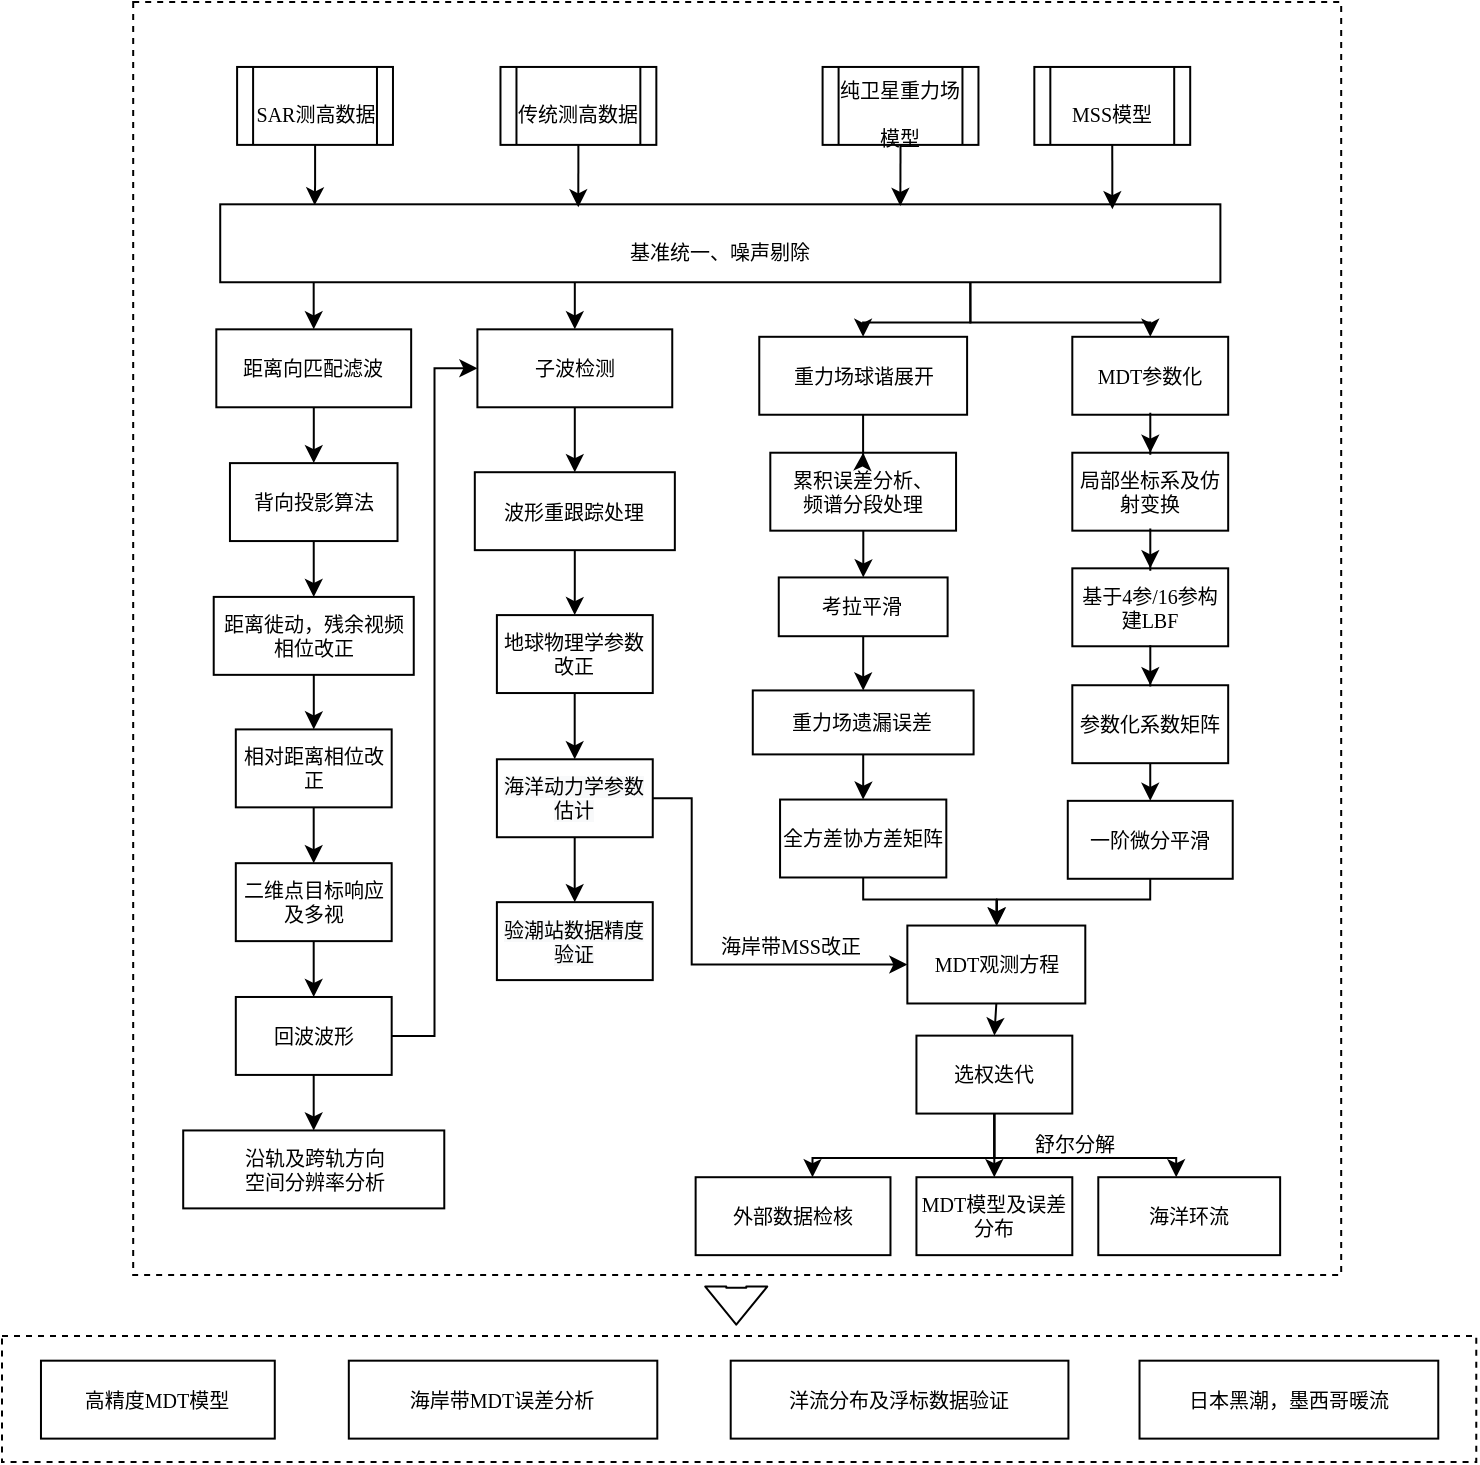 <mxfile version="16.1.0" type="github">
  <diagram id="_5CkWuqMf3LJzgiGWqKs" name="Page-1">
    <mxGraphModel dx="2005" dy="803" grid="1" gridSize="10" guides="1" tooltips="1" connect="1" arrows="1" fold="1" page="1" pageScale="1" pageWidth="827" pageHeight="1169" math="0" shadow="0">
      <root>
        <mxCell id="0" />
        <mxCell id="1" parent="0" />
        <mxCell id="dCS0TbrhHVcIOkjx6F02-5" value="" style="group" vertex="1" connectable="0" parent="1">
          <mxGeometry x="-790" y="110" width="737.14" height="730" as="geometry" />
        </mxCell>
        <mxCell id="iVCnxfZ18hnIdxM7pODV-31" value="" style="rounded=0;whiteSpace=wrap;html=1;fontFamily=Noto Serif Simplified Chinese;fontSize=20;dashed=1;fontSource=https%3A%2F%2Ffonts.googleapis.com%2Fcss%3Ffamily%3DNoto%2BSerif%2BSimplified%2BChinese;fontStyle=0" parent="dCS0TbrhHVcIOkjx6F02-5" vertex="1">
          <mxGeometry x="65.596" width="604.0" height="636.477" as="geometry" />
        </mxCell>
        <mxCell id="ptCExBpaNztX0r3IuxcA-11" style="edgeStyle=orthogonalEdgeStyle;rounded=0;orthogonalLoop=1;jettySize=auto;html=1;entryX=0.117;entryY=0.013;entryDx=0;entryDy=0;entryPerimeter=0;fontFamily=Noto Serif Simplified Chinese;fontSource=https%3A%2F%2Ffonts.googleapis.com%2Fcss%3Ffamily%3DNoto%2BSerif%2BSimplified%2BChinese;fontStyle=0" parent="dCS0TbrhHVcIOkjx6F02-5" source="XMBS7pqL-egp5hLZ02eN-30" edge="1">
          <mxGeometry relative="1" as="geometry">
            <mxPoint x="156.332" y="101.661" as="targetPoint" />
          </mxGeometry>
        </mxCell>
        <mxCell id="XMBS7pqL-egp5hLZ02eN-30" value="&lt;font style=&quot;font-size: 10px&quot;&gt;SAR测高数据&lt;/font&gt;" style="shape=process;whiteSpace=wrap;html=1;backgroundOutline=1;fontFamily=Noto Serif Simplified Chinese;fontStyle=0;fontSize=20;flipH=1;fontSource=https%3A%2F%2Ffonts.googleapis.com%2Fcss%3Ffamily%3DNoto%2BSerif%2BSimplified%2BChinese;" parent="dCS0TbrhHVcIOkjx6F02-5" vertex="1">
          <mxGeometry x="117.553" y="32.473" width="77.936" height="38.968" as="geometry" />
        </mxCell>
        <mxCell id="XMBS7pqL-egp5hLZ02eN-34" value="&lt;span style=&quot;white-space: normal&quot;&gt;&lt;font style=&quot;font-size: 10px&quot;&gt;基准统一、噪声剔除&lt;/font&gt;&lt;/span&gt;" style="rounded=0;whiteSpace=wrap;html=1;fontFamily=Noto Serif Simplified Chinese;fontStyle=0;fontSize=20;fontSource=https%3A%2F%2Ffonts.googleapis.com%2Fcss%3Ffamily%3DNoto%2BSerif%2BSimplified%2BChinese;" parent="dCS0TbrhHVcIOkjx6F02-5" vertex="1">
          <mxGeometry x="109.11" y="101.154" width="500.086" height="38.968" as="geometry" />
        </mxCell>
        <mxCell id="XMBS7pqL-egp5hLZ02eN-35" value="重力场球谐展开" style="rounded=0;whiteSpace=wrap;html=1;fontFamily=Noto Serif Simplified Chinese;fontStyle=0;fontSize=10;fontSource=https%3A%2F%2Ffonts.googleapis.com%2Fcss%3Ffamily%3DNoto%2BSerif%2BSimplified%2BChinese;" parent="dCS0TbrhHVcIOkjx6F02-5" vertex="1">
          <mxGeometry x="378.637" y="167.4" width="103.914" height="38.968" as="geometry" />
        </mxCell>
        <mxCell id="iVCnxfZ18hnIdxM7pODV-15" style="edgeStyle=orthogonalEdgeStyle;rounded=0;orthogonalLoop=1;jettySize=auto;html=1;exitX=0.75;exitY=1;exitDx=0;exitDy=0;fontFamily=Noto Serif Simplified Chinese;fontSource=https%3A%2F%2Ffonts.googleapis.com%2Fcss%3Ffamily%3DNoto%2BSerif%2BSimplified%2BChinese;fontStyle=0" parent="dCS0TbrhHVcIOkjx6F02-5" source="XMBS7pqL-egp5hLZ02eN-34" target="XMBS7pqL-egp5hLZ02eN-35" edge="1">
          <mxGeometry relative="1" as="geometry" />
        </mxCell>
        <mxCell id="XMBS7pqL-egp5hLZ02eN-41" value="&lt;span style=&quot;white-space: normal; font-size: 10px;&quot;&gt;累积误差分析、&lt;br style=&quot;font-size: 10px;&quot;&gt;频谱分段处理&lt;br style=&quot;font-size: 10px;&quot;&gt;&lt;/span&gt;" style="rounded=0;whiteSpace=wrap;html=1;fontFamily=Noto Serif Simplified Chinese;fontStyle=0;fontSize=10;fontSource=https%3A%2F%2Ffonts.googleapis.com%2Fcss%3Ffamily%3DNoto%2BSerif%2BSimplified%2BChinese;" parent="dCS0TbrhHVcIOkjx6F02-5" vertex="1">
          <mxGeometry x="384.157" y="225.365" width="92.873" height="38.968" as="geometry" />
        </mxCell>
        <mxCell id="XMBS7pqL-egp5hLZ02eN-38" value="" style="edgeStyle=orthogonalEdgeStyle;rounded=0;orthogonalLoop=1;jettySize=auto;html=1;entryX=0.5;entryY=0;entryDx=0;entryDy=0;fontFamily=Noto Serif Simplified Chinese;fontStyle=0;fontSize=20;fontSource=https%3A%2F%2Ffonts.googleapis.com%2Fcss%3Ffamily%3DNoto%2BSerif%2BSimplified%2BChinese;" parent="dCS0TbrhHVcIOkjx6F02-5" source="XMBS7pqL-egp5hLZ02eN-35" target="XMBS7pqL-egp5hLZ02eN-41" edge="1">
          <mxGeometry relative="1" as="geometry">
            <mxPoint x="456.572" y="229.749" as="targetPoint" />
          </mxGeometry>
        </mxCell>
        <mxCell id="XMBS7pqL-egp5hLZ02eN-43" value="MDT模型及误差分布" style="rounded=0;whiteSpace=wrap;html=1;fontFamily=Noto Serif Simplified Chinese;fontStyle=0;fontSize=10;fontSource=https%3A%2F%2Ffonts.googleapis.com%2Fcss%3Ffamily%3DNoto%2BSerif%2BSimplified%2BChinese;" parent="dCS0TbrhHVcIOkjx6F02-5" vertex="1">
          <mxGeometry x="457.222" y="587.605" width="77.936" height="38.968" as="geometry" />
        </mxCell>
        <mxCell id="XMBS7pqL-egp5hLZ02eN-47" value="海洋环流" style="rounded=0;whiteSpace=wrap;html=1;fontFamily=Noto Serif Simplified Chinese;fontStyle=0;fontSize=10;fontSource=https%3A%2F%2Ffonts.googleapis.com%2Fcss%3Ffamily%3DNoto%2BSerif%2BSimplified%2BChinese;" parent="dCS0TbrhHVcIOkjx6F02-5" vertex="1">
          <mxGeometry x="548.146" y="587.605" width="90.925" height="38.968" as="geometry" />
        </mxCell>
        <mxCell id="XMBS7pqL-egp5hLZ02eN-45" value="&lt;span style=&quot;white-space: normal; font-size: 10px;&quot;&gt;外部数据检核&lt;/span&gt;" style="rounded=0;whiteSpace=wrap;html=1;fontFamily=Noto Serif Simplified Chinese;fontStyle=0;fontSize=10;fontSource=https%3A%2F%2Ffonts.googleapis.com%2Fcss%3Ffamily%3DNoto%2BSerif%2BSimplified%2BChinese;" parent="dCS0TbrhHVcIOkjx6F02-5" vertex="1">
          <mxGeometry x="346.813" y="587.605" width="97.419" height="38.968" as="geometry" />
        </mxCell>
        <mxCell id="j7Tv1Ie19FKrfCCoHS4v-1" value="&lt;span style=&quot;font-size: 10px;&quot;&gt;考拉平滑&lt;br style=&quot;font-size: 10px;&quot;&gt;&lt;/span&gt;" style="rounded=0;whiteSpace=wrap;html=1;fontFamily=Noto Serif Simplified Chinese;fontSize=10;fontSource=https%3A%2F%2Ffonts.googleapis.com%2Fcss%3Ffamily%3DNoto%2BSerif%2BSimplified%2BChinese;fontStyle=0" parent="dCS0TbrhHVcIOkjx6F02-5" vertex="1">
          <mxGeometry x="388.379" y="287.714" width="84.43" height="29.388" as="geometry" />
        </mxCell>
        <mxCell id="XMBS7pqL-egp5hLZ02eN-59" value="" style="edgeStyle=orthogonalEdgeStyle;rounded=0;orthogonalLoop=1;jettySize=auto;html=1;fontFamily=Noto Serif Simplified Chinese;fontStyle=0;fontSize=20;entryX=0.5;entryY=0;entryDx=0;entryDy=0;fontSource=https%3A%2F%2Ffonts.googleapis.com%2Fcss%3Ffamily%3DNoto%2BSerif%2BSimplified%2BChinese;" parent="dCS0TbrhHVcIOkjx6F02-5" source="XMBS7pqL-egp5hLZ02eN-41" target="j7Tv1Ie19FKrfCCoHS4v-1" edge="1">
          <mxGeometry relative="1" as="geometry" />
        </mxCell>
        <mxCell id="dWvvoxThUH6RWhC0IFGI-3" value="重力场遗漏误差" style="whiteSpace=wrap;html=1;rounded=0;fontFamily=Noto Serif Simplified Chinese;fontSize=10;fontStyle=0;fontSource=https%3A%2F%2Ffonts.googleapis.com%2Fcss%3Ffamily%3DNoto%2BSerif%2BSimplified%2BChinese;" parent="dCS0TbrhHVcIOkjx6F02-5" vertex="1">
          <mxGeometry x="375.389" y="344.217" width="110.409" height="31.986" as="geometry" />
        </mxCell>
        <mxCell id="dWvvoxThUH6RWhC0IFGI-4" value="" style="edgeStyle=orthogonalEdgeStyle;rounded=0;orthogonalLoop=1;jettySize=auto;html=1;fontFamily=Noto Serif Simplified Chinese;fontSize=20;fontSource=https%3A%2F%2Ffonts.googleapis.com%2Fcss%3Ffamily%3DNoto%2BSerif%2BSimplified%2BChinese;fontStyle=0" parent="dCS0TbrhHVcIOkjx6F02-5" source="j7Tv1Ie19FKrfCCoHS4v-1" target="dWvvoxThUH6RWhC0IFGI-3" edge="1">
          <mxGeometry relative="1" as="geometry" />
        </mxCell>
        <mxCell id="dWvvoxThUH6RWhC0IFGI-5" value="MDT参数化" style="rounded=0;whiteSpace=wrap;html=1;fontFamily=Noto Serif Simplified Chinese;fontStyle=0;fontSize=10;fontSource=https%3A%2F%2Ffonts.googleapis.com%2Fcss%3Ffamily%3DNoto%2BSerif%2BSimplified%2BChinese;" parent="dCS0TbrhHVcIOkjx6F02-5" vertex="1">
          <mxGeometry x="535.157" y="167.4" width="77.936" height="38.968" as="geometry" />
        </mxCell>
        <mxCell id="iVCnxfZ18hnIdxM7pODV-16" style="edgeStyle=orthogonalEdgeStyle;rounded=0;orthogonalLoop=1;jettySize=auto;html=1;exitX=0.75;exitY=1;exitDx=0;exitDy=0;fontFamily=Noto Serif Simplified Chinese;fontSource=https%3A%2F%2Ffonts.googleapis.com%2Fcss%3Ffamily%3DNoto%2BSerif%2BSimplified%2BChinese;fontStyle=0" parent="dCS0TbrhHVcIOkjx6F02-5" source="XMBS7pqL-egp5hLZ02eN-34" target="dWvvoxThUH6RWhC0IFGI-5" edge="1">
          <mxGeometry relative="1" as="geometry" />
        </mxCell>
        <mxCell id="dWvvoxThUH6RWhC0IFGI-7" value="局部坐标系及仿射变换" style="rounded=0;whiteSpace=wrap;html=1;fontFamily=Noto Serif Simplified Chinese;fontSize=10;fontStyle=0;fontSource=https%3A%2F%2Ffonts.googleapis.com%2Fcss%3Ffamily%3DNoto%2BSerif%2BSimplified%2BChinese;" parent="dCS0TbrhHVcIOkjx6F02-5" vertex="1">
          <mxGeometry x="535.157" y="225.365" width="77.936" height="38.968" as="geometry" />
        </mxCell>
        <mxCell id="dWvvoxThUH6RWhC0IFGI-8" value="" style="edgeStyle=orthogonalEdgeStyle;rounded=0;orthogonalLoop=1;jettySize=auto;html=1;fontFamily=Noto Serif Simplified Chinese;fontSize=20;fontSource=https%3A%2F%2Ffonts.googleapis.com%2Fcss%3Ffamily%3DNoto%2BSerif%2BSimplified%2BChinese;fontStyle=0" parent="dCS0TbrhHVcIOkjx6F02-5" source="dWvvoxThUH6RWhC0IFGI-5" target="dWvvoxThUH6RWhC0IFGI-7" edge="1">
          <mxGeometry relative="1" as="geometry" />
        </mxCell>
        <mxCell id="dWvvoxThUH6RWhC0IFGI-9" value="基于4参/16参构建LBF" style="whiteSpace=wrap;html=1;rounded=0;fontFamily=Noto Serif Simplified Chinese;fontStyle=0;fontSize=10;fontSource=https%3A%2F%2Ffonts.googleapis.com%2Fcss%3Ffamily%3DNoto%2BSerif%2BSimplified%2BChinese;" parent="dCS0TbrhHVcIOkjx6F02-5" vertex="1">
          <mxGeometry x="535.157" y="283.167" width="77.936" height="38.968" as="geometry" />
        </mxCell>
        <mxCell id="dWvvoxThUH6RWhC0IFGI-10" value="" style="edgeStyle=orthogonalEdgeStyle;rounded=0;orthogonalLoop=1;jettySize=auto;html=1;fontFamily=Noto Serif Simplified Chinese;fontSize=20;fontSource=https%3A%2F%2Ffonts.googleapis.com%2Fcss%3Ffamily%3DNoto%2BSerif%2BSimplified%2BChinese;fontStyle=0" parent="dCS0TbrhHVcIOkjx6F02-5" source="dWvvoxThUH6RWhC0IFGI-7" target="dWvvoxThUH6RWhC0IFGI-9" edge="1">
          <mxGeometry relative="1" as="geometry" />
        </mxCell>
        <mxCell id="dWvvoxThUH6RWhC0IFGI-12" value="参数化系数矩阵" style="whiteSpace=wrap;html=1;rounded=0;fontStyle=0;fontFamily=Noto Serif Simplified Chinese;fontSize=10;fontSource=https%3A%2F%2Ffonts.googleapis.com%2Fcss%3Ffamily%3DNoto%2BSerif%2BSimplified%2BChinese;" parent="dCS0TbrhHVcIOkjx6F02-5" vertex="1">
          <mxGeometry x="535.157" y="341.619" width="77.936" height="38.968" as="geometry" />
        </mxCell>
        <mxCell id="dWvvoxThUH6RWhC0IFGI-13" value="" style="edgeStyle=orthogonalEdgeStyle;rounded=0;orthogonalLoop=1;jettySize=auto;html=1;fontFamily=Noto Serif Simplified Chinese;fontSize=20;fontSource=https%3A%2F%2Ffonts.googleapis.com%2Fcss%3Ffamily%3DNoto%2BSerif%2BSimplified%2BChinese;fontStyle=0" parent="dCS0TbrhHVcIOkjx6F02-5" source="dWvvoxThUH6RWhC0IFGI-9" target="dWvvoxThUH6RWhC0IFGI-12" edge="1">
          <mxGeometry relative="1" as="geometry" />
        </mxCell>
        <mxCell id="dWvvoxThUH6RWhC0IFGI-22" value="" style="edgeStyle=orthogonalEdgeStyle;rounded=0;orthogonalLoop=1;jettySize=auto;html=1;fontFamily=Noto Serif Simplified Chinese;fontSize=20;fontSource=https%3A%2F%2Ffonts.googleapis.com%2Fcss%3Ffamily%3DNoto%2BSerif%2BSimplified%2BChinese;fontStyle=0" parent="dCS0TbrhHVcIOkjx6F02-5" source="dWvvoxThUH6RWhC0IFGI-20" target="XMBS7pqL-egp5hLZ02eN-43" edge="1">
          <mxGeometry relative="1" as="geometry" />
        </mxCell>
        <mxCell id="Cj0m6q7bYbMxQTCFhR2f-2" style="edgeStyle=orthogonalEdgeStyle;rounded=0;orthogonalLoop=1;jettySize=auto;html=1;fontFamily=Noto Serif Simplified Chinese;fontSize=20;fontSource=https%3A%2F%2Ffonts.googleapis.com%2Fcss%3Ffamily%3DNoto%2BSerif%2BSimplified%2BChinese;fontStyle=0" parent="dCS0TbrhHVcIOkjx6F02-5" source="dWvvoxThUH6RWhC0IFGI-20" target="XMBS7pqL-egp5hLZ02eN-45" edge="1">
          <mxGeometry relative="1" as="geometry">
            <Array as="points">
              <mxPoint x="496.189" y="578.025" />
              <mxPoint x="405.265" y="578.025" />
            </Array>
          </mxGeometry>
        </mxCell>
        <mxCell id="Cj0m6q7bYbMxQTCFhR2f-4" style="edgeStyle=orthogonalEdgeStyle;rounded=0;orthogonalLoop=1;jettySize=auto;html=1;exitX=0.5;exitY=1;exitDx=0;exitDy=0;fontFamily=Noto Serif Simplified Chinese;fontSize=20;fontSource=https%3A%2F%2Ffonts.googleapis.com%2Fcss%3Ffamily%3DNoto%2BSerif%2BSimplified%2BChinese;fontStyle=0" parent="dCS0TbrhHVcIOkjx6F02-5" source="dWvvoxThUH6RWhC0IFGI-20" target="XMBS7pqL-egp5hLZ02eN-47" edge="1">
          <mxGeometry relative="1" as="geometry">
            <Array as="points">
              <mxPoint x="496.189" y="578.025" />
              <mxPoint x="587.114" y="578.025" />
            </Array>
          </mxGeometry>
        </mxCell>
        <mxCell id="dWvvoxThUH6RWhC0IFGI-20" value="&lt;span style=&quot;font-size: 10px;&quot;&gt;选权迭代&lt;/span&gt;" style="whiteSpace=wrap;html=1;rounded=0;fontFamily=Noto Serif Simplified Chinese;fontSize=10;fontSource=https%3A%2F%2Ffonts.googleapis.com%2Fcss%3Ffamily%3DNoto%2BSerif%2BSimplified%2BChinese;fontStyle=0" parent="dCS0TbrhHVcIOkjx6F02-5" vertex="1">
          <mxGeometry x="457.222" y="516.813" width="77.936" height="38.968" as="geometry" />
        </mxCell>
        <mxCell id="iVCnxfZ18hnIdxM7pODV-14" style="edgeStyle=orthogonalEdgeStyle;rounded=0;orthogonalLoop=1;jettySize=auto;html=1;exitX=0.5;exitY=1;exitDx=0;exitDy=0;entryX=0.892;entryY=0.063;entryDx=0;entryDy=0;entryPerimeter=0;fontFamily=Noto Serif Simplified Chinese;fontSource=https%3A%2F%2Ffonts.googleapis.com%2Fcss%3Ffamily%3DNoto%2BSerif%2BSimplified%2BChinese;fontStyle=0" parent="dCS0TbrhHVcIOkjx6F02-5" source="dWvvoxThUH6RWhC0IFGI-27" target="XMBS7pqL-egp5hLZ02eN-34" edge="1">
          <mxGeometry relative="1" as="geometry" />
        </mxCell>
        <mxCell id="dWvvoxThUH6RWhC0IFGI-27" value="&lt;span style=&quot;white-space: normal&quot;&gt;&lt;font style=&quot;font-size: 10px&quot;&gt;MSS模型&lt;/font&gt;&lt;/span&gt;" style="shape=process;whiteSpace=wrap;html=1;backgroundOutline=1;fontFamily=Noto Serif Simplified Chinese;fontSize=20;fontColor=#000000;align=center;strokeColor=#000000;fillColor=#ffffff;fontStyle=0;flipH=1;fontSource=https%3A%2F%2Ffonts.googleapis.com%2Fcss%3Ffamily%3DNoto%2BSerif%2BSimplified%2BChinese;" parent="dCS0TbrhHVcIOkjx6F02-5" vertex="1">
          <mxGeometry x="516.16" y="32.473" width="77.936" height="38.968" as="geometry" />
        </mxCell>
        <mxCell id="iVCnxfZ18hnIdxM7pODV-13" style="edgeStyle=orthogonalEdgeStyle;rounded=0;orthogonalLoop=1;jettySize=auto;html=1;exitX=0.5;exitY=1;exitDx=0;exitDy=0;entryX=0.68;entryY=0.021;entryDx=0;entryDy=0;entryPerimeter=0;fontFamily=Noto Serif Simplified Chinese;fontSource=https%3A%2F%2Ffonts.googleapis.com%2Fcss%3Ffamily%3DNoto%2BSerif%2BSimplified%2BChinese;fontStyle=0" parent="dCS0TbrhHVcIOkjx6F02-5" source="XMBS7pqL-egp5hLZ02eN-31" target="XMBS7pqL-egp5hLZ02eN-34" edge="1">
          <mxGeometry relative="1" as="geometry" />
        </mxCell>
        <mxCell id="XMBS7pqL-egp5hLZ02eN-31" value="&lt;span style=&quot;white-space: normal&quot;&gt;&lt;font style=&quot;font-size: 10px&quot;&gt;纯卫星重力场模型&lt;/font&gt;&lt;/span&gt;" style="shape=process;whiteSpace=wrap;html=1;backgroundOutline=1;fontFamily=Noto Serif Simplified Chinese;fontSize=20;fontColor=#000000;align=center;strokeColor=#000000;fillColor=#ffffff;fontStyle=0;flipH=1;fontSource=https%3A%2F%2Ffonts.googleapis.com%2Fcss%3Ffamily%3DNoto%2BSerif%2BSimplified%2BChinese;" parent="dCS0TbrhHVcIOkjx6F02-5" vertex="1">
          <mxGeometry x="410.298" y="32.473" width="77.936" height="38.968" as="geometry" />
        </mxCell>
        <mxCell id="Cj0m6q7bYbMxQTCFhR2f-6" value="" style="rounded=0;whiteSpace=wrap;html=1;dashed=1;fontFamily=Noto Serif Simplified Chinese;fontSize=20;fontSource=https%3A%2F%2Ffonts.googleapis.com%2Fcss%3Ffamily%3DNoto%2BSerif%2BSimplified%2BChinese;fontStyle=0" parent="dCS0TbrhHVcIOkjx6F02-5" vertex="1">
          <mxGeometry y="667.002" width="737.14" height="62.998" as="geometry" />
        </mxCell>
        <mxCell id="Cj0m6q7bYbMxQTCFhR2f-7" value="" style="shape=flexArrow;endArrow=classic;html=1;entryX=0.5;entryY=0;entryDx=0;entryDy=0;exitX=0.5;exitY=1;exitDx=0;exitDy=0;fontFamily=Noto Serif Simplified Chinese;fontSize=20;fontSource=https%3A%2F%2Ffonts.googleapis.com%2Fcss%3Ffamily%3DNoto%2BSerif%2BSimplified%2BChinese;fontStyle=0" parent="dCS0TbrhHVcIOkjx6F02-5" edge="1">
          <mxGeometry width="50" height="50" relative="1" as="geometry">
            <mxPoint x="367.135" y="642.322" as="sourcePoint" />
            <mxPoint x="367.135" y="661.806" as="targetPoint" />
          </mxGeometry>
        </mxCell>
        <mxCell id="Cj0m6q7bYbMxQTCFhR2f-9" value="海岸带MDT误差分析" style="rounded=0;whiteSpace=wrap;html=1;fontFamily=Noto Serif Simplified Chinese;fontSize=10;fontStyle=0;fontSource=https%3A%2F%2Ffonts.googleapis.com%2Fcss%3Ffamily%3DNoto%2BSerif%2BSimplified%2BChinese;" parent="dCS0TbrhHVcIOkjx6F02-5" vertex="1">
          <mxGeometry x="173.407" y="679.342" width="154.247" height="38.968" as="geometry" />
        </mxCell>
        <mxCell id="Cj0m6q7bYbMxQTCFhR2f-11" value="洋流分布及浮标数据验证" style="rounded=0;whiteSpace=wrap;html=1;fontFamily=Noto Serif Simplified Chinese;fontSize=10;fontStyle=0;fontSource=https%3A%2F%2Ffonts.googleapis.com%2Fcss%3Ffamily%3DNoto%2BSerif%2BSimplified%2BChinese;" parent="dCS0TbrhHVcIOkjx6F02-5" vertex="1">
          <mxGeometry x="364.348" y="679.342" width="168.86" height="38.968" as="geometry" />
        </mxCell>
        <mxCell id="Cj0m6q7bYbMxQTCFhR2f-12" value="日本黑潮，墨西哥暖流" style="rounded=0;whiteSpace=wrap;html=1;fontFamily=Noto Serif Simplified Chinese;fontSize=10;fontStyle=0;fontSource=https%3A%2F%2Ffonts.googleapis.com%2Fcss%3Ffamily%3DNoto%2BSerif%2BSimplified%2BChinese;" parent="dCS0TbrhHVcIOkjx6F02-5" vertex="1">
          <mxGeometry x="568.767" y="679.342" width="149.376" height="38.968" as="geometry" />
        </mxCell>
        <mxCell id="Cj0m6q7bYbMxQTCFhR2f-13" value="高精度MDT模型" style="rounded=0;whiteSpace=wrap;html=1;fontFamily=Noto Serif Simplified Chinese;fontSize=10;fontStyle=0;fontSource=https%3A%2F%2Ffonts.googleapis.com%2Fcss%3Ffamily%3DNoto%2BSerif%2BSimplified%2BChinese;" parent="dCS0TbrhHVcIOkjx6F02-5" vertex="1">
          <mxGeometry x="19.484" y="679.342" width="116.903" height="38.968" as="geometry" />
        </mxCell>
        <mxCell id="dWvvoxThUH6RWhC0IFGI-24" value="舒尔分解" style="text;html=1;align=center;verticalAlign=middle;resizable=0;points=[];autosize=1;fontFamily=Noto Serif Simplified Chinese;fontSize=10;fontStyle=0;fontSource=https%3A%2F%2Ffonts.googleapis.com%2Fcss%3Ffamily%3DNoto%2BSerif%2BSimplified%2BChinese;" parent="dCS0TbrhHVcIOkjx6F02-5" vertex="1">
          <mxGeometry x="505.978" y="560.988" width="60" height="20" as="geometry" />
        </mxCell>
        <mxCell id="iVCnxfZ18hnIdxM7pODV-12" style="edgeStyle=orthogonalEdgeStyle;rounded=0;orthogonalLoop=1;jettySize=auto;html=1;exitX=0.5;exitY=1;exitDx=0;exitDy=0;entryX=0.358;entryY=0.038;entryDx=0;entryDy=0;entryPerimeter=0;fontFamily=Noto Serif Simplified Chinese;fontSource=https%3A%2F%2Ffonts.googleapis.com%2Fcss%3Ffamily%3DNoto%2BSerif%2BSimplified%2BChinese;fontStyle=0" parent="dCS0TbrhHVcIOkjx6F02-5" source="ptCExBpaNztX0r3IuxcA-1" target="XMBS7pqL-egp5hLZ02eN-34" edge="1">
          <mxGeometry relative="1" as="geometry" />
        </mxCell>
        <mxCell id="ptCExBpaNztX0r3IuxcA-1" value="&lt;font style=&quot;font-size: 10px&quot;&gt;传统测高数据&lt;/font&gt;" style="shape=process;whiteSpace=wrap;html=1;backgroundOutline=1;fontFamily=Noto Serif Simplified Chinese;fontSize=20;fontColor=#000000;align=center;strokeColor=#000000;fillColor=#ffffff;fontStyle=0;flipH=1;fontSource=https%3A%2F%2Ffonts.googleapis.com%2Fcss%3Ffamily%3DNoto%2BSerif%2BSimplified%2BChinese;" parent="dCS0TbrhHVcIOkjx6F02-5" vertex="1">
          <mxGeometry x="249.231" y="32.473" width="77.936" height="38.968" as="geometry" />
        </mxCell>
        <mxCell id="ptCExBpaNztX0r3IuxcA-24" style="edgeStyle=orthogonalEdgeStyle;rounded=0;orthogonalLoop=1;jettySize=auto;html=1;exitX=0.119;exitY=1.071;exitDx=0;exitDy=0;entryX=0.5;entryY=0;entryDx=0;entryDy=0;fontFamily=Noto Serif Simplified Chinese;fontSize=20;exitPerimeter=0;fontSource=https%3A%2F%2Ffonts.googleapis.com%2Fcss%3Ffamily%3DNoto%2BSerif%2BSimplified%2BChinese;fontStyle=0" parent="dCS0TbrhHVcIOkjx6F02-5" target="ptCExBpaNztX0r3IuxcA-15" edge="1">
          <mxGeometry relative="1" as="geometry">
            <mxPoint x="155.852" y="140.291" as="sourcePoint" />
          </mxGeometry>
        </mxCell>
        <mxCell id="ptCExBpaNztX0r3IuxcA-15" value="距离向匹配滤波" style="rounded=0;whiteSpace=wrap;html=1;fontFamily=Noto Serif Simplified Chinese;fontStyle=0;fontSize=10;fontSource=https%3A%2F%2Ffonts.googleapis.com%2Fcss%3Ffamily%3DNoto%2BSerif%2BSimplified%2BChinese;" parent="dCS0TbrhHVcIOkjx6F02-5" vertex="1">
          <mxGeometry x="107.161" y="163.665" width="97.419" height="38.968" as="geometry" />
        </mxCell>
        <mxCell id="ptCExBpaNztX0r3IuxcA-16" value="距离徙动，残余视频相位改正" style="whiteSpace=wrap;html=1;rounded=0;fontFamily=Noto Serif Simplified Chinese;fontStyle=0;fontSize=10;fontSource=https%3A%2F%2Ffonts.googleapis.com%2Fcss%3Ffamily%3DNoto%2BSerif%2BSimplified%2BChinese;" parent="dCS0TbrhHVcIOkjx6F02-5" vertex="1">
          <mxGeometry x="105.862" y="297.456" width="100.017" height="38.968" as="geometry" />
        </mxCell>
        <mxCell id="ptCExBpaNztX0r3IuxcA-18" value="相对距离相位改正" style="whiteSpace=wrap;html=1;rounded=0;fontFamily=Noto Serif Simplified Chinese;fontStyle=0;fontSize=10;fontSource=https%3A%2F%2Ffonts.googleapis.com%2Fcss%3Ffamily%3DNoto%2BSerif%2BSimplified%2BChinese;" parent="dCS0TbrhHVcIOkjx6F02-5" vertex="1">
          <mxGeometry x="116.903" y="363.701" width="77.936" height="38.968" as="geometry" />
        </mxCell>
        <mxCell id="ptCExBpaNztX0r3IuxcA-19" value="" style="edgeStyle=orthogonalEdgeStyle;rounded=0;orthogonalLoop=1;jettySize=auto;html=1;fontFamily=Noto Serif Simplified Chinese;fontStyle=0;fontSize=20;fontSource=https%3A%2F%2Ffonts.googleapis.com%2Fcss%3Ffamily%3DNoto%2BSerif%2BSimplified%2BChinese;" parent="dCS0TbrhHVcIOkjx6F02-5" source="ptCExBpaNztX0r3IuxcA-16" target="ptCExBpaNztX0r3IuxcA-18" edge="1">
          <mxGeometry relative="1" as="geometry" />
        </mxCell>
        <mxCell id="ptCExBpaNztX0r3IuxcA-20" value="二维点目标响应及多视" style="whiteSpace=wrap;html=1;rounded=0;fontFamily=Noto Serif Simplified Chinese;fontStyle=0;fontSize=10;fontSource=https%3A%2F%2Ffonts.googleapis.com%2Fcss%3Ffamily%3DNoto%2BSerif%2BSimplified%2BChinese;" parent="dCS0TbrhHVcIOkjx6F02-5" vertex="1">
          <mxGeometry x="116.903" y="430.596" width="77.936" height="38.968" as="geometry" />
        </mxCell>
        <mxCell id="ptCExBpaNztX0r3IuxcA-21" value="" style="edgeStyle=orthogonalEdgeStyle;rounded=0;orthogonalLoop=1;jettySize=auto;html=1;fontFamily=Noto Serif Simplified Chinese;fontStyle=0;fontSize=20;fontSource=https%3A%2F%2Ffonts.googleapis.com%2Fcss%3Ffamily%3DNoto%2BSerif%2BSimplified%2BChinese;" parent="dCS0TbrhHVcIOkjx6F02-5" source="ptCExBpaNztX0r3IuxcA-18" target="ptCExBpaNztX0r3IuxcA-20" edge="1">
          <mxGeometry relative="1" as="geometry" />
        </mxCell>
        <mxCell id="ptCExBpaNztX0r3IuxcA-22" value="回波波形" style="whiteSpace=wrap;html=1;rounded=0;fontFamily=Noto Serif Simplified Chinese;fontStyle=0;fontSize=10;fontSource=https%3A%2F%2Ffonts.googleapis.com%2Fcss%3Ffamily%3DNoto%2BSerif%2BSimplified%2BChinese;" parent="dCS0TbrhHVcIOkjx6F02-5" vertex="1">
          <mxGeometry x="116.903" y="497.491" width="77.936" height="38.968" as="geometry" />
        </mxCell>
        <mxCell id="ptCExBpaNztX0r3IuxcA-23" value="" style="edgeStyle=orthogonalEdgeStyle;rounded=0;orthogonalLoop=1;jettySize=auto;html=1;fontFamily=Noto Serif Simplified Chinese;fontStyle=0;fontSize=20;fontSource=https%3A%2F%2Ffonts.googleapis.com%2Fcss%3Ffamily%3DNoto%2BSerif%2BSimplified%2BChinese;" parent="dCS0TbrhHVcIOkjx6F02-5" source="ptCExBpaNztX0r3IuxcA-20" target="ptCExBpaNztX0r3IuxcA-22" edge="1">
          <mxGeometry relative="1" as="geometry" />
        </mxCell>
        <mxCell id="ptCExBpaNztX0r3IuxcA-26" style="edgeStyle=orthogonalEdgeStyle;rounded=0;orthogonalLoop=1;jettySize=auto;html=1;exitX=0.119;exitY=1.071;exitDx=0;exitDy=0;entryX=0.5;entryY=0;entryDx=0;entryDy=0;fontFamily=Noto Serif Simplified Chinese;fontSize=20;exitPerimeter=0;fontSource=https%3A%2F%2Ffonts.googleapis.com%2Fcss%3Ffamily%3DNoto%2BSerif%2BSimplified%2BChinese;fontStyle=0" parent="dCS0TbrhHVcIOkjx6F02-5" target="ptCExBpaNztX0r3IuxcA-27" edge="1">
          <mxGeometry relative="1" as="geometry">
            <mxPoint x="286.394" y="140.291" as="sourcePoint" />
          </mxGeometry>
        </mxCell>
        <mxCell id="ptCExBpaNztX0r3IuxcA-27" value="子波检测" style="rounded=0;whiteSpace=wrap;html=1;fontFamily=Noto Serif Simplified Chinese;fontStyle=0;fontSize=10;fontSource=https%3A%2F%2Ffonts.googleapis.com%2Fcss%3Ffamily%3DNoto%2BSerif%2BSimplified%2BChinese;" parent="dCS0TbrhHVcIOkjx6F02-5" vertex="1">
          <mxGeometry x="237.703" y="163.665" width="97.419" height="38.968" as="geometry" />
        </mxCell>
        <mxCell id="ptCExBpaNztX0r3IuxcA-45" style="edgeStyle=orthogonalEdgeStyle;rounded=0;orthogonalLoop=1;jettySize=auto;html=1;entryX=0;entryY=0.5;entryDx=0;entryDy=0;fontFamily=Noto Serif Simplified Chinese;fontSize=30;fontSource=https%3A%2F%2Ffonts.googleapis.com%2Fcss%3Ffamily%3DNoto%2BSerif%2BSimplified%2BChinese;fontStyle=0" parent="dCS0TbrhHVcIOkjx6F02-5" source="ptCExBpaNztX0r3IuxcA-22" target="ptCExBpaNztX0r3IuxcA-27" edge="1">
          <mxGeometry relative="1" as="geometry" />
        </mxCell>
        <mxCell id="ptCExBpaNztX0r3IuxcA-29" value="波形重跟踪处理" style="whiteSpace=wrap;html=1;rounded=0;fontFamily=Noto Serif Simplified Chinese;fontStyle=0;fontSize=10;fontSource=https%3A%2F%2Ffonts.googleapis.com%2Fcss%3Ffamily%3DNoto%2BSerif%2BSimplified%2BChinese;" parent="dCS0TbrhHVcIOkjx6F02-5" vertex="1">
          <mxGeometry x="236.404" y="235.107" width="100.017" height="38.968" as="geometry" />
        </mxCell>
        <mxCell id="ptCExBpaNztX0r3IuxcA-25" value="" style="edgeStyle=orthogonalEdgeStyle;rounded=0;orthogonalLoop=1;jettySize=auto;html=1;fontFamily=Noto Serif Simplified Chinese;fontStyle=0;fontSize=20;fontSource=https%3A%2F%2Ffonts.googleapis.com%2Fcss%3Ffamily%3DNoto%2BSerif%2BSimplified%2BChinese;" parent="dCS0TbrhHVcIOkjx6F02-5" source="ptCExBpaNztX0r3IuxcA-27" target="ptCExBpaNztX0r3IuxcA-29" edge="1">
          <mxGeometry relative="1" as="geometry" />
        </mxCell>
        <mxCell id="ptCExBpaNztX0r3IuxcA-31" value="地球物理学参数改正" style="whiteSpace=wrap;html=1;rounded=0;fontFamily=Noto Serif Simplified Chinese;fontStyle=0;fontSize=10;fontSource=https%3A%2F%2Ffonts.googleapis.com%2Fcss%3Ffamily%3DNoto%2BSerif%2BSimplified%2BChinese;" parent="dCS0TbrhHVcIOkjx6F02-5" vertex="1">
          <mxGeometry x="247.445" y="306.548" width="77.936" height="38.968" as="geometry" />
        </mxCell>
        <mxCell id="ptCExBpaNztX0r3IuxcA-28" value="" style="edgeStyle=orthogonalEdgeStyle;rounded=0;orthogonalLoop=1;jettySize=auto;html=1;fontFamily=Noto Serif Simplified Chinese;fontStyle=0;fontSize=20;fontSource=https%3A%2F%2Ffonts.googleapis.com%2Fcss%3Ffamily%3DNoto%2BSerif%2BSimplified%2BChinese;" parent="dCS0TbrhHVcIOkjx6F02-5" source="ptCExBpaNztX0r3IuxcA-29" target="ptCExBpaNztX0r3IuxcA-31" edge="1">
          <mxGeometry relative="1" as="geometry" />
        </mxCell>
        <mxCell id="ptCExBpaNztX0r3IuxcA-33" value="&#xa;&#xa;&lt;span style=&quot;color: rgb(0, 0, 0); font-family: &amp;quot;times new roman&amp;quot;; font-size: 10px; font-style: normal; letter-spacing: normal; text-align: center; text-indent: 0px; text-transform: none; word-spacing: 0px; background-color: rgb(248, 249, 250); display: inline; float: none;&quot;&gt;海洋动力学参数估计&lt;/span&gt;&#xa;&#xa;" style="whiteSpace=wrap;html=1;rounded=0;fontFamily=Noto Serif Simplified Chinese;fontStyle=0;fontSize=10;fontSource=https%3A%2F%2Ffonts.googleapis.com%2Fcss%3Ffamily%3DNoto%2BSerif%2BSimplified%2BChinese;" parent="dCS0TbrhHVcIOkjx6F02-5" vertex="1">
          <mxGeometry x="247.445" y="378.639" width="77.936" height="38.968" as="geometry" />
        </mxCell>
        <mxCell id="ptCExBpaNztX0r3IuxcA-30" value="" style="edgeStyle=orthogonalEdgeStyle;rounded=0;orthogonalLoop=1;jettySize=auto;html=1;fontFamily=Noto Serif Simplified Chinese;fontStyle=0;fontSize=20;fontSource=https%3A%2F%2Ffonts.googleapis.com%2Fcss%3Ffamily%3DNoto%2BSerif%2BSimplified%2BChinese;" parent="dCS0TbrhHVcIOkjx6F02-5" source="ptCExBpaNztX0r3IuxcA-31" target="ptCExBpaNztX0r3IuxcA-33" edge="1">
          <mxGeometry relative="1" as="geometry" />
        </mxCell>
        <mxCell id="ptCExBpaNztX0r3IuxcA-34" value="&#xa;&#xa;&lt;span style=&quot;color: rgb(0, 0, 0); font-family: &amp;quot;times new roman&amp;quot;; font-size: 10px; font-style: normal; letter-spacing: normal; text-align: center; text-indent: 0px; text-transform: none; word-spacing: 0px; background-color: rgb(248, 249, 250); display: inline; float: none;&quot;&gt;验潮站数据精度验证&lt;/span&gt;&#xa;&#xa;" style="whiteSpace=wrap;html=1;rounded=0;fontFamily=Noto Serif Simplified Chinese;fontStyle=0;fontSize=10;fontSource=https%3A%2F%2Ffonts.googleapis.com%2Fcss%3Ffamily%3DNoto%2BSerif%2BSimplified%2BChinese;" parent="dCS0TbrhHVcIOkjx6F02-5" vertex="1">
          <mxGeometry x="247.445" y="450.08" width="77.936" height="38.968" as="geometry" />
        </mxCell>
        <mxCell id="ptCExBpaNztX0r3IuxcA-32" value="" style="edgeStyle=orthogonalEdgeStyle;rounded=0;orthogonalLoop=1;jettySize=auto;html=1;fontFamily=Noto Serif Simplified Chinese;fontStyle=0;fontSize=20;fontSource=https%3A%2F%2Ffonts.googleapis.com%2Fcss%3Ffamily%3DNoto%2BSerif%2BSimplified%2BChinese;" parent="dCS0TbrhHVcIOkjx6F02-5" source="ptCExBpaNztX0r3IuxcA-33" target="ptCExBpaNztX0r3IuxcA-34" edge="1">
          <mxGeometry relative="1" as="geometry" />
        </mxCell>
        <mxCell id="ptCExBpaNztX0r3IuxcA-37" value="一阶微分平滑" style="rounded=0;whiteSpace=wrap;html=1;fontFamily=Noto Serif Simplified Chinese;fontSize=10;fontStyle=0;fontSource=https%3A%2F%2Ffonts.googleapis.com%2Fcss%3Ffamily%3DNoto%2BSerif%2BSimplified%2BChinese;" parent="dCS0TbrhHVcIOkjx6F02-5" vertex="1">
          <mxGeometry x="532.884" y="399.422" width="82.482" height="38.968" as="geometry" />
        </mxCell>
        <mxCell id="iVCnxfZ18hnIdxM7pODV-21" style="edgeStyle=orthogonalEdgeStyle;rounded=0;orthogonalLoop=1;jettySize=auto;html=1;exitX=0.5;exitY=1;exitDx=0;exitDy=0;entryX=0.5;entryY=0;entryDx=0;entryDy=0;fontFamily=Noto Serif Simplified Chinese;fontSource=https%3A%2F%2Ffonts.googleapis.com%2Fcss%3Ffamily%3DNoto%2BSerif%2BSimplified%2BChinese;fontStyle=0" parent="dCS0TbrhHVcIOkjx6F02-5" source="dWvvoxThUH6RWhC0IFGI-12" target="ptCExBpaNztX0r3IuxcA-37" edge="1">
          <mxGeometry relative="1" as="geometry" />
        </mxCell>
        <mxCell id="ptCExBpaNztX0r3IuxcA-41" value="海岸带MSS改正" style="text;html=1;strokeColor=none;fillColor=none;align=center;verticalAlign=middle;whiteSpace=wrap;rounded=0;fontFamily=Noto Serif Simplified Chinese;fontSize=10;fontStyle=0;fontSource=https%3A%2F%2Ffonts.googleapis.com%2Fcss%3Ffamily%3DNoto%2BSerif%2BSimplified%2BChinese;" parent="dCS0TbrhHVcIOkjx6F02-5" vertex="1">
          <mxGeometry x="341.617" y="462.42" width="105.213" height="19.484" as="geometry" />
        </mxCell>
        <mxCell id="iVCnxfZ18hnIdxM7pODV-23" value="&lt;span style=&quot;font-size: 10px;&quot;&gt;全方差协方差矩阵&lt;/span&gt;" style="whiteSpace=wrap;html=1;rounded=0;fontFamily=Noto Serif Simplified Chinese;fontSize=10;fontStyle=0;fontSource=https%3A%2F%2Ffonts.googleapis.com%2Fcss%3Ffamily%3DNoto%2BSerif%2BSimplified%2BChinese;" parent="dCS0TbrhHVcIOkjx6F02-5" vertex="1">
          <mxGeometry x="389.028" y="398.772" width="83.131" height="38.968" as="geometry" />
        </mxCell>
        <mxCell id="iVCnxfZ18hnIdxM7pODV-24" value="" style="edgeStyle=orthogonalEdgeStyle;rounded=0;orthogonalLoop=1;jettySize=auto;html=1;fontFamily=Noto Serif Simplified Chinese;fontSource=https%3A%2F%2Ffonts.googleapis.com%2Fcss%3Ffamily%3DNoto%2BSerif%2BSimplified%2BChinese;fontStyle=0" parent="dCS0TbrhHVcIOkjx6F02-5" source="dWvvoxThUH6RWhC0IFGI-3" target="iVCnxfZ18hnIdxM7pODV-23" edge="1">
          <mxGeometry relative="1" as="geometry" />
        </mxCell>
        <mxCell id="iVCnxfZ18hnIdxM7pODV-28" style="edgeStyle=orthogonalEdgeStyle;rounded=0;orthogonalLoop=1;jettySize=auto;html=1;exitX=0.5;exitY=1;exitDx=0;exitDy=0;entryX=0.5;entryY=0;entryDx=0;entryDy=0;fontFamily=Noto Serif Simplified Chinese;fontSize=20;fontSource=https%3A%2F%2Ffonts.googleapis.com%2Fcss%3Ffamily%3DNoto%2BSerif%2BSimplified%2BChinese;fontStyle=0" parent="dCS0TbrhHVcIOkjx6F02-5" source="iVCnxfZ18hnIdxM7pODV-25" target="dWvvoxThUH6RWhC0IFGI-20" edge="1">
          <mxGeometry relative="1" as="geometry" />
        </mxCell>
        <mxCell id="iVCnxfZ18hnIdxM7pODV-25" value="MDT观测方程" style="rounded=0;whiteSpace=wrap;html=1;fontFamily=Noto Serif Simplified Chinese;fontSize=10;fontStyle=0;fontSource=https%3A%2F%2Ffonts.googleapis.com%2Fcss%3Ffamily%3DNoto%2BSerif%2BSimplified%2BChinese;" parent="dCS0TbrhHVcIOkjx6F02-5" vertex="1">
          <mxGeometry x="452.675" y="461.77" width="88.976" height="38.968" as="geometry" />
        </mxCell>
        <mxCell id="iVCnxfZ18hnIdxM7pODV-29" style="edgeStyle=orthogonalEdgeStyle;rounded=0;orthogonalLoop=1;jettySize=auto;html=1;exitX=1;exitY=0.5;exitDx=0;exitDy=0;entryX=0;entryY=0.5;entryDx=0;entryDy=0;fontFamily=Noto Serif Simplified Chinese;fontSize=10;fontSource=https%3A%2F%2Ffonts.googleapis.com%2Fcss%3Ffamily%3DNoto%2BSerif%2BSimplified%2BChinese;fontStyle=0" parent="dCS0TbrhHVcIOkjx6F02-5" source="ptCExBpaNztX0r3IuxcA-33" target="iVCnxfZ18hnIdxM7pODV-25" edge="1">
          <mxGeometry relative="1" as="geometry">
            <Array as="points">
              <mxPoint x="344.865" y="398.123" />
              <mxPoint x="344.865" y="481.254" />
            </Array>
          </mxGeometry>
        </mxCell>
        <mxCell id="iVCnxfZ18hnIdxM7pODV-27" style="edgeStyle=orthogonalEdgeStyle;rounded=0;orthogonalLoop=1;jettySize=auto;html=1;exitX=0.5;exitY=1;exitDx=0;exitDy=0;fontFamily=Noto Serif Simplified Chinese;fontSize=20;fontSource=https%3A%2F%2Ffonts.googleapis.com%2Fcss%3Ffamily%3DNoto%2BSerif%2BSimplified%2BChinese;fontStyle=0" parent="dCS0TbrhHVcIOkjx6F02-5" source="ptCExBpaNztX0r3IuxcA-37" target="iVCnxfZ18hnIdxM7pODV-25" edge="1">
          <mxGeometry relative="1" as="geometry">
            <Array as="points">
              <mxPoint x="574.125" y="448.781" />
              <mxPoint x="497.488" y="448.781" />
            </Array>
          </mxGeometry>
        </mxCell>
        <mxCell id="iVCnxfZ18hnIdxM7pODV-26" style="edgeStyle=orthogonalEdgeStyle;rounded=0;orthogonalLoop=1;jettySize=auto;html=1;exitX=0.5;exitY=1;exitDx=0;exitDy=0;entryX=0.5;entryY=0;entryDx=0;entryDy=0;fontFamily=Noto Serif Simplified Chinese;fontSize=20;fontSource=https%3A%2F%2Ffonts.googleapis.com%2Fcss%3Ffamily%3DNoto%2BSerif%2BSimplified%2BChinese;fontStyle=0" parent="dCS0TbrhHVcIOkjx6F02-5" source="iVCnxfZ18hnIdxM7pODV-23" target="iVCnxfZ18hnIdxM7pODV-25" edge="1">
          <mxGeometry relative="1" as="geometry">
            <Array as="points">
              <mxPoint x="430.594" y="448.781" />
              <mxPoint x="497.488" y="448.781" />
            </Array>
          </mxGeometry>
        </mxCell>
        <mxCell id="iVCnxfZ18hnIdxM7pODV-32" value="沿轨及跨轨方向&lt;br style=&quot;font-size: 10px;&quot;&gt;空间分辨率分析" style="whiteSpace=wrap;html=1;rounded=0;fontFamily=Noto Serif Simplified Chinese;fontStyle=0;fontSize=10;fontSource=https%3A%2F%2Ffonts.googleapis.com%2Fcss%3Ffamily%3DNoto%2BSerif%2BSimplified%2BChinese;" parent="dCS0TbrhHVcIOkjx6F02-5" vertex="1">
          <mxGeometry x="90.6" y="564.224" width="130.542" height="38.968" as="geometry" />
        </mxCell>
        <mxCell id="iVCnxfZ18hnIdxM7pODV-33" value="" style="edgeStyle=orthogonalEdgeStyle;rounded=0;orthogonalLoop=1;jettySize=auto;html=1;fontFamily=Noto Serif Simplified Chinese;fontSize=20;fontSource=https%3A%2F%2Ffonts.googleapis.com%2Fcss%3Ffamily%3DNoto%2BSerif%2BSimplified%2BChinese;fontStyle=0" parent="dCS0TbrhHVcIOkjx6F02-5" source="ptCExBpaNztX0r3IuxcA-22" target="iVCnxfZ18hnIdxM7pODV-32" edge="1">
          <mxGeometry relative="1" as="geometry" />
        </mxCell>
        <mxCell id="iVCnxfZ18hnIdxM7pODV-35" style="edgeStyle=orthogonalEdgeStyle;rounded=0;orthogonalLoop=1;jettySize=auto;html=1;exitX=0.5;exitY=1;exitDx=0;exitDy=0;entryX=0.5;entryY=0;entryDx=0;entryDy=0;fontFamily=Noto Serif Simplified Chinese;fontSize=20;fontSource=https%3A%2F%2Ffonts.googleapis.com%2Fcss%3Ffamily%3DNoto%2BSerif%2BSimplified%2BChinese;fontStyle=0" parent="dCS0TbrhHVcIOkjx6F02-5" source="iVCnxfZ18hnIdxM7pODV-34" target="ptCExBpaNztX0r3IuxcA-16" edge="1">
          <mxGeometry relative="1" as="geometry" />
        </mxCell>
        <mxCell id="iVCnxfZ18hnIdxM7pODV-34" value="背向投影算法" style="rounded=0;whiteSpace=wrap;html=1;fontFamily=Noto Serif Simplified Chinese;fontSize=10;fontStyle=0;fontSource=https%3A%2F%2Ffonts.googleapis.com%2Fcss%3Ffamily%3DNoto%2BSerif%2BSimplified%2BChinese;" parent="dCS0TbrhHVcIOkjx6F02-5" vertex="1">
          <mxGeometry x="113.981" y="230.56" width="83.781" height="38.968" as="geometry" />
        </mxCell>
        <mxCell id="ptCExBpaNztX0r3IuxcA-17" value="" style="edgeStyle=orthogonalEdgeStyle;rounded=0;orthogonalLoop=1;jettySize=auto;html=1;fontFamily=Noto Serif Simplified Chinese;fontStyle=0;fontSize=20;entryX=0.5;entryY=0;entryDx=0;entryDy=0;fontSource=https%3A%2F%2Ffonts.googleapis.com%2Fcss%3Ffamily%3DNoto%2BSerif%2BSimplified%2BChinese;" parent="dCS0TbrhHVcIOkjx6F02-5" source="ptCExBpaNztX0r3IuxcA-15" target="iVCnxfZ18hnIdxM7pODV-34" edge="1">
          <mxGeometry relative="1" as="geometry" />
        </mxCell>
      </root>
    </mxGraphModel>
  </diagram>
</mxfile>
